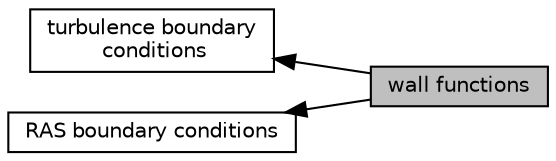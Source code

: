 digraph "wall functions"
{
  bgcolor="transparent";
  edge [fontname="Helvetica",fontsize="10",labelfontname="Helvetica",labelfontsize="10"];
  node [fontname="Helvetica",fontsize="10",shape=record];
  rankdir=LR;
  Node1 [label="turbulence boundary\l conditions",height=0.2,width=0.4,color="black",URL="$a10802.html"];
  Node2 [label="RAS boundary conditions",height=0.2,width=0.4,color="black",URL="$a10805.html"];
  Node0 [label="wall functions",height=0.2,width=0.4,color="black", fillcolor="grey75", style="filled", fontcolor="black"];
  Node1->Node0 [shape=plaintext, dir="back", style="solid"];
  Node2->Node0 [shape=plaintext, dir="back", style="solid"];
}
